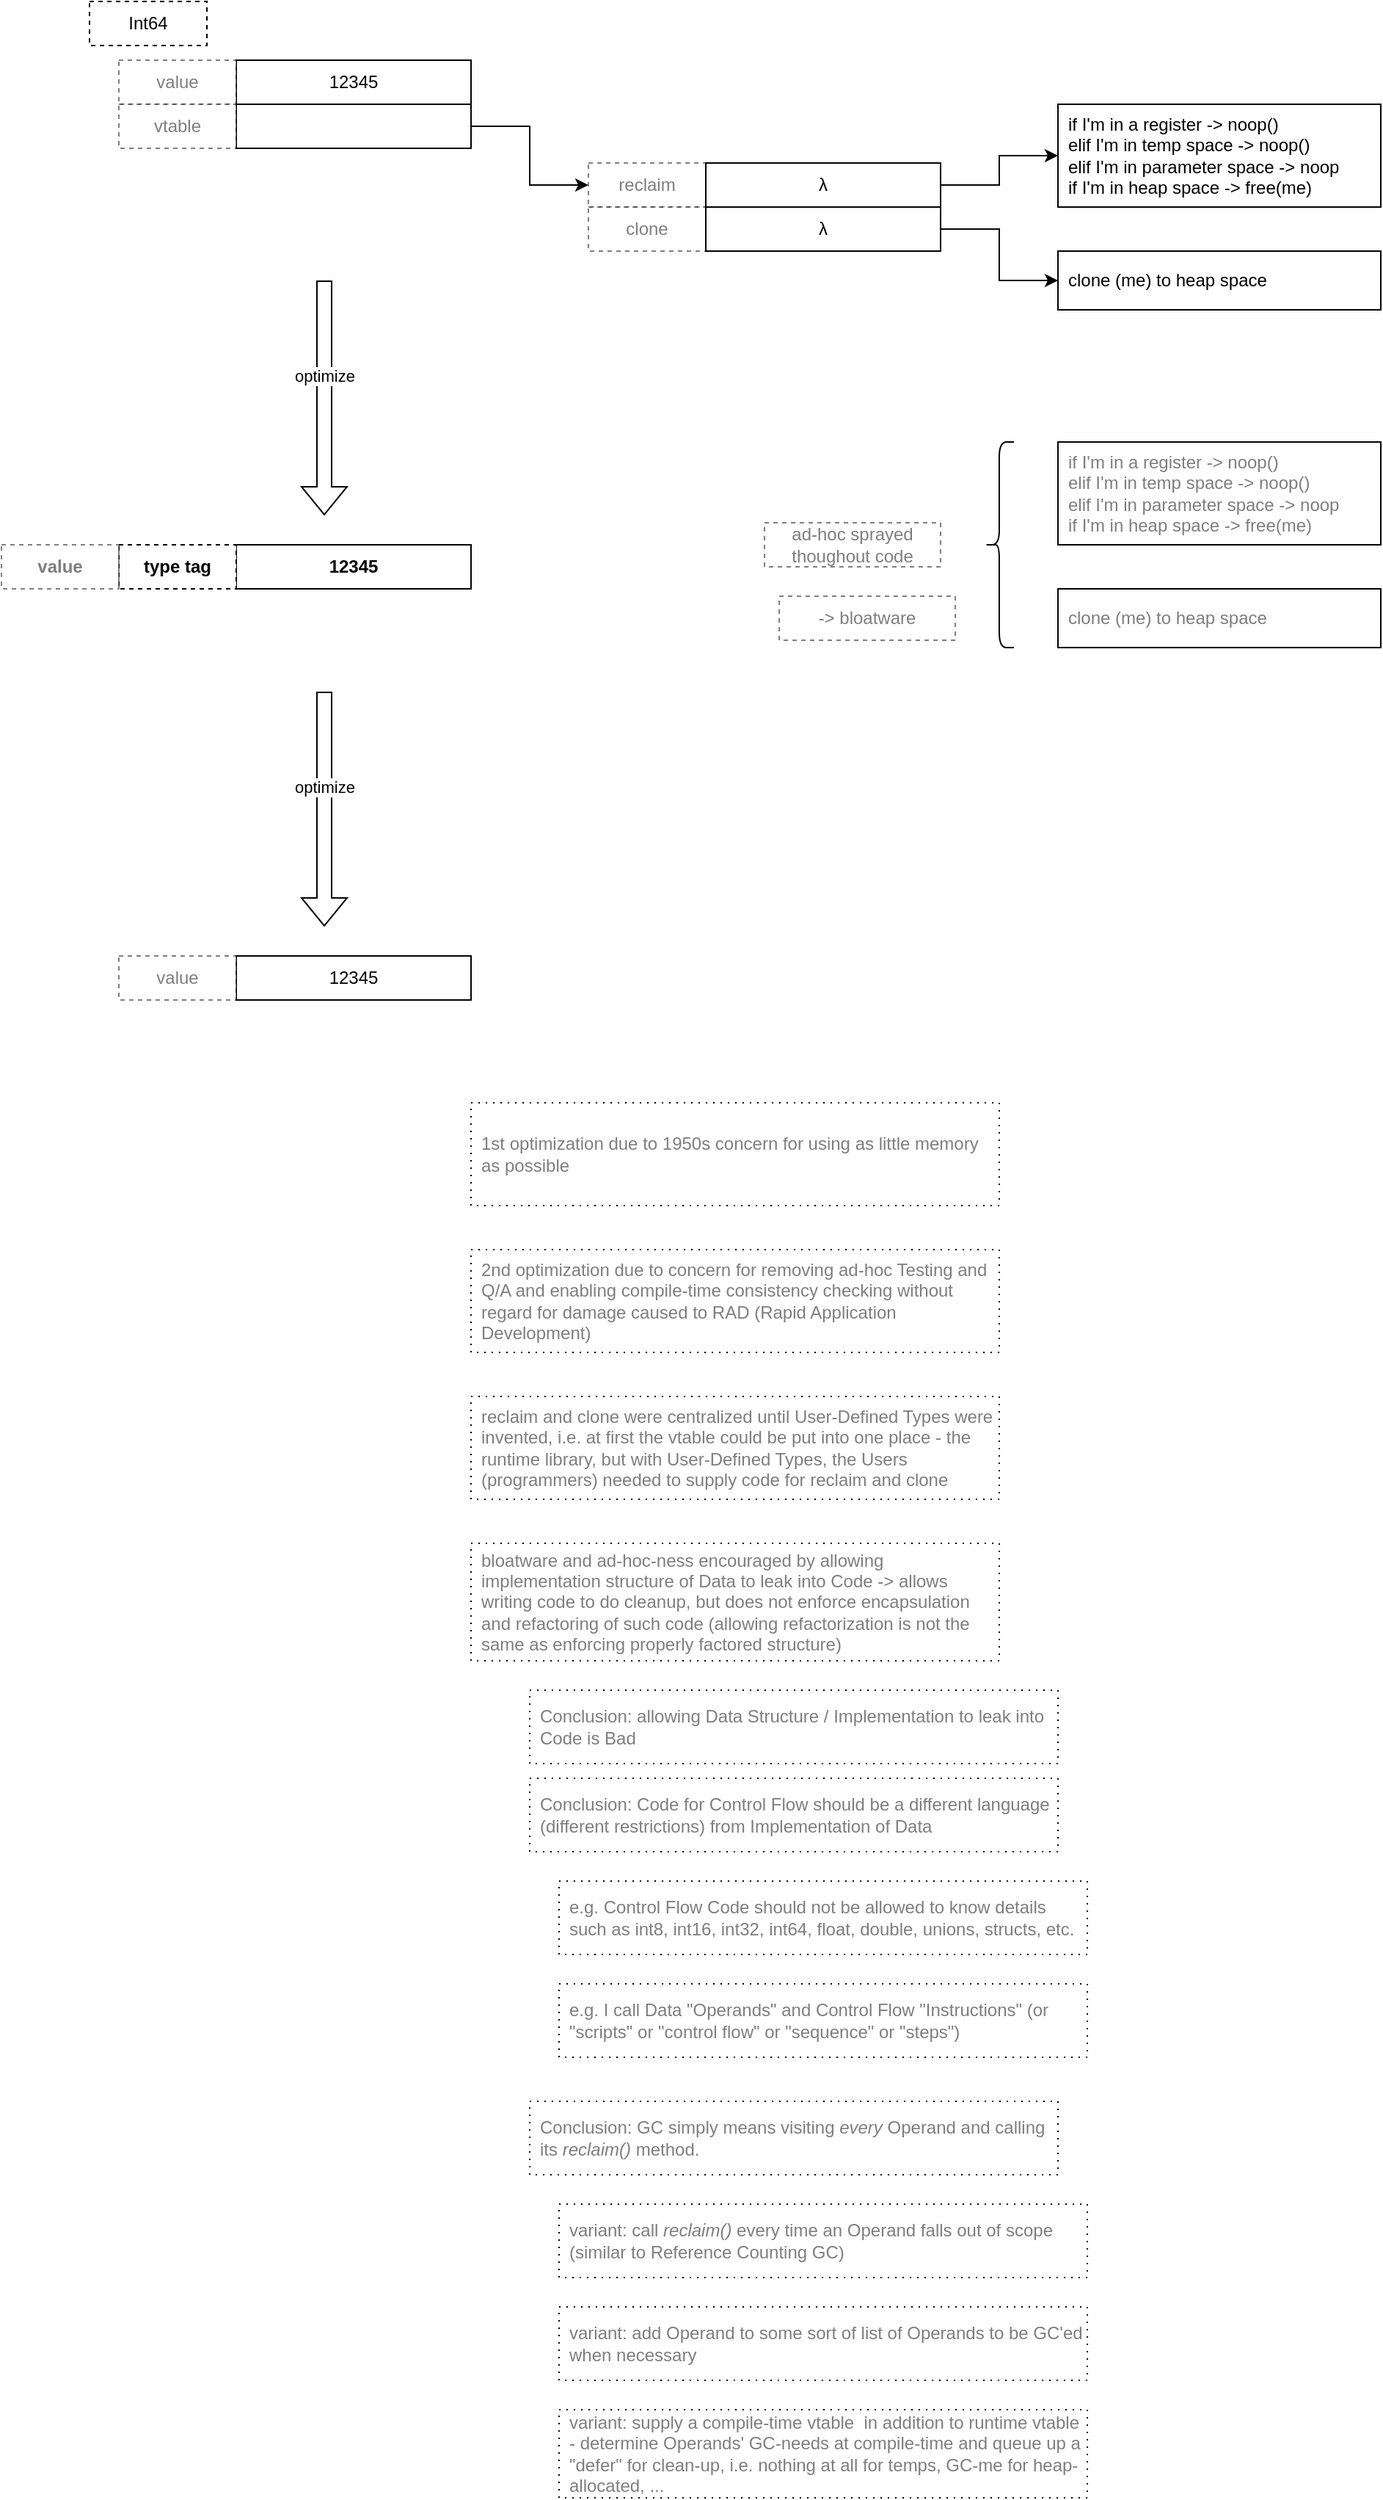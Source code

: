<mxfile version="21.6.5" type="device">
  <diagram name="Page-1" id="Si5my9R0qzAzhGjnDo4z">
    <mxGraphModel dx="1201" dy="717" grid="1" gridSize="10" guides="1" tooltips="1" connect="1" arrows="1" fold="1" page="1" pageScale="1" pageWidth="1100" pageHeight="850" math="0" shadow="0">
      <root>
        <mxCell id="0" />
        <mxCell id="1" parent="0" />
        <mxCell id="elEVweOB6ETJ6EIzHvdu-1" value="12345" style="rounded=0;whiteSpace=wrap;html=1;" vertex="1" parent="1">
          <mxGeometry x="160" y="210" width="160" height="30" as="geometry" />
        </mxCell>
        <mxCell id="elEVweOB6ETJ6EIzHvdu-15" style="edgeStyle=orthogonalEdgeStyle;rounded=0;orthogonalLoop=1;jettySize=auto;html=1;exitX=1;exitY=0.5;exitDx=0;exitDy=0;entryX=0;entryY=0.5;entryDx=0;entryDy=0;" edge="1" parent="1" source="elEVweOB6ETJ6EIzHvdu-4" target="elEVweOB6ETJ6EIzHvdu-5">
          <mxGeometry relative="1" as="geometry" />
        </mxCell>
        <mxCell id="elEVweOB6ETJ6EIzHvdu-4" value="" style="rounded=0;whiteSpace=wrap;html=1;" vertex="1" parent="1">
          <mxGeometry x="160" y="240" width="160" height="30" as="geometry" />
        </mxCell>
        <mxCell id="elEVweOB6ETJ6EIzHvdu-5" value="reclaim" style="rounded=0;whiteSpace=wrap;html=1;dashed=1;opacity=50;textOpacity=50;" vertex="1" parent="1">
          <mxGeometry x="400" y="280" width="80" height="30" as="geometry" />
        </mxCell>
        <mxCell id="elEVweOB6ETJ6EIzHvdu-6" value="clone" style="rounded=0;whiteSpace=wrap;html=1;dashed=1;opacity=50;textOpacity=50;" vertex="1" parent="1">
          <mxGeometry x="400" y="310" width="80" height="30" as="geometry" />
        </mxCell>
        <mxCell id="elEVweOB6ETJ6EIzHvdu-10" style="edgeStyle=orthogonalEdgeStyle;rounded=0;orthogonalLoop=1;jettySize=auto;html=1;exitX=1;exitY=0.5;exitDx=0;exitDy=0;entryX=0;entryY=0.5;entryDx=0;entryDy=0;" edge="1" parent="1" source="elEVweOB6ETJ6EIzHvdu-7" target="elEVweOB6ETJ6EIzHvdu-9">
          <mxGeometry relative="1" as="geometry" />
        </mxCell>
        <mxCell id="elEVweOB6ETJ6EIzHvdu-7" value="λ" style="rounded=0;whiteSpace=wrap;html=1;" vertex="1" parent="1">
          <mxGeometry x="480" y="280" width="160" height="30" as="geometry" />
        </mxCell>
        <mxCell id="elEVweOB6ETJ6EIzHvdu-12" style="edgeStyle=orthogonalEdgeStyle;rounded=0;orthogonalLoop=1;jettySize=auto;html=1;exitX=1;exitY=0.5;exitDx=0;exitDy=0;entryX=0;entryY=0.5;entryDx=0;entryDy=0;" edge="1" parent="1" source="elEVweOB6ETJ6EIzHvdu-8" target="elEVweOB6ETJ6EIzHvdu-11">
          <mxGeometry relative="1" as="geometry" />
        </mxCell>
        <mxCell id="elEVweOB6ETJ6EIzHvdu-8" value="λ" style="rounded=0;whiteSpace=wrap;html=1;" vertex="1" parent="1">
          <mxGeometry x="480" y="310" width="160" height="30" as="geometry" />
        </mxCell>
        <mxCell id="elEVweOB6ETJ6EIzHvdu-9" value="if I&#39;m in a register -&amp;gt; noop()&lt;br&gt;elif I&#39;m in temp space -&amp;gt; noop()&lt;br&gt;elif I&#39;m in parameter space -&amp;gt; noop&lt;br&gt;if I&#39;m in heap space -&amp;gt; free(me)" style="rounded=0;whiteSpace=wrap;html=1;align=left;spacingLeft=5;" vertex="1" parent="1">
          <mxGeometry x="720" y="240" width="220" height="70" as="geometry" />
        </mxCell>
        <mxCell id="elEVweOB6ETJ6EIzHvdu-11" value="clone (me) to heap space" style="rounded=0;whiteSpace=wrap;html=1;align=left;spacingLeft=5;" vertex="1" parent="1">
          <mxGeometry x="720" y="340" width="220" height="40" as="geometry" />
        </mxCell>
        <mxCell id="elEVweOB6ETJ6EIzHvdu-13" value="value" style="rounded=0;whiteSpace=wrap;html=1;dashed=1;opacity=50;textOpacity=50;" vertex="1" parent="1">
          <mxGeometry x="80" y="210" width="80" height="30" as="geometry" />
        </mxCell>
        <mxCell id="elEVweOB6ETJ6EIzHvdu-14" value="vtable" style="rounded=0;whiteSpace=wrap;html=1;dashed=1;opacity=50;textOpacity=50;" vertex="1" parent="1">
          <mxGeometry x="80" y="240" width="80" height="30" as="geometry" />
        </mxCell>
        <mxCell id="elEVweOB6ETJ6EIzHvdu-16" value="12345" style="rounded=0;whiteSpace=wrap;html=1;fontStyle=1" vertex="1" parent="1">
          <mxGeometry x="160" y="540" width="160" height="30" as="geometry" />
        </mxCell>
        <mxCell id="elEVweOB6ETJ6EIzHvdu-25" value="if I&#39;m in a register -&amp;gt; noop()&lt;br&gt;elif I&#39;m in temp space -&amp;gt; noop()&lt;br&gt;elif I&#39;m in parameter space -&amp;gt; noop&lt;br&gt;if I&#39;m in heap space -&amp;gt; free(me)" style="rounded=0;whiteSpace=wrap;html=1;align=left;spacingLeft=5;textOpacity=50;" vertex="1" parent="1">
          <mxGeometry x="720" y="470" width="220" height="70" as="geometry" />
        </mxCell>
        <mxCell id="elEVweOB6ETJ6EIzHvdu-26" value="clone (me) to heap space" style="rounded=0;whiteSpace=wrap;html=1;align=left;spacingLeft=5;textOpacity=50;" vertex="1" parent="1">
          <mxGeometry x="720" y="570" width="220" height="40" as="geometry" />
        </mxCell>
        <mxCell id="elEVweOB6ETJ6EIzHvdu-27" value="type tag" style="rounded=0;whiteSpace=wrap;html=1;dashed=1;fontStyle=1" vertex="1" parent="1">
          <mxGeometry x="80" y="540" width="80" height="30" as="geometry" />
        </mxCell>
        <mxCell id="elEVweOB6ETJ6EIzHvdu-29" value="" style="shape=flexArrow;endArrow=classic;html=1;rounded=0;fontStyle=1" edge="1" parent="1">
          <mxGeometry width="50" height="50" relative="1" as="geometry">
            <mxPoint x="220" y="360" as="sourcePoint" />
            <mxPoint x="220" y="520" as="targetPoint" />
          </mxGeometry>
        </mxCell>
        <mxCell id="elEVweOB6ETJ6EIzHvdu-30" value="optimize" style="edgeLabel;html=1;align=center;verticalAlign=middle;resizable=0;points=[];fontStyle=0" vertex="1" connectable="0" parent="elEVweOB6ETJ6EIzHvdu-29">
          <mxGeometry x="0.312" relative="1" as="geometry">
            <mxPoint y="-40" as="offset" />
          </mxGeometry>
        </mxCell>
        <mxCell id="elEVweOB6ETJ6EIzHvdu-31" value="Int64" style="rounded=0;whiteSpace=wrap;html=1;dashed=1;" vertex="1" parent="1">
          <mxGeometry x="60" y="170" width="80" height="30" as="geometry" />
        </mxCell>
        <mxCell id="elEVweOB6ETJ6EIzHvdu-32" value="" style="shape=curlyBracket;whiteSpace=wrap;html=1;rounded=1;labelPosition=left;verticalLabelPosition=middle;align=right;verticalAlign=middle;textOpacity=50;" vertex="1" parent="1">
          <mxGeometry x="670" y="470" width="20" height="140" as="geometry" />
        </mxCell>
        <mxCell id="elEVweOB6ETJ6EIzHvdu-33" value="ad-hoc sprayed thoughout code" style="rounded=0;whiteSpace=wrap;html=1;dashed=1;opacity=50;textOpacity=50;" vertex="1" parent="1">
          <mxGeometry x="520" y="525" width="120" height="30" as="geometry" />
        </mxCell>
        <mxCell id="elEVweOB6ETJ6EIzHvdu-34" value="-&amp;gt; bloatware" style="rounded=0;whiteSpace=wrap;html=1;dashed=1;opacity=50;textOpacity=50;" vertex="1" parent="1">
          <mxGeometry x="530" y="575" width="120" height="30" as="geometry" />
        </mxCell>
        <mxCell id="elEVweOB6ETJ6EIzHvdu-35" value="12345" style="rounded=0;whiteSpace=wrap;html=1;" vertex="1" parent="1">
          <mxGeometry x="160" y="820" width="160" height="30" as="geometry" />
        </mxCell>
        <mxCell id="elEVweOB6ETJ6EIzHvdu-36" value="value" style="rounded=0;whiteSpace=wrap;html=1;dashed=1;opacity=50;textOpacity=50;" vertex="1" parent="1">
          <mxGeometry x="80" y="820" width="80" height="30" as="geometry" />
        </mxCell>
        <mxCell id="elEVweOB6ETJ6EIzHvdu-37" value="" style="shape=flexArrow;endArrow=classic;html=1;rounded=0;" edge="1" parent="1">
          <mxGeometry width="50" height="50" relative="1" as="geometry">
            <mxPoint x="220" y="640" as="sourcePoint" />
            <mxPoint x="220" y="800" as="targetPoint" />
          </mxGeometry>
        </mxCell>
        <mxCell id="elEVweOB6ETJ6EIzHvdu-38" value="optimize" style="edgeLabel;html=1;align=center;verticalAlign=middle;resizable=0;points=[];" vertex="1" connectable="0" parent="elEVweOB6ETJ6EIzHvdu-37">
          <mxGeometry x="0.312" relative="1" as="geometry">
            <mxPoint y="-40" as="offset" />
          </mxGeometry>
        </mxCell>
        <mxCell id="elEVweOB6ETJ6EIzHvdu-39" value="value" style="rounded=0;whiteSpace=wrap;html=1;dashed=1;opacity=50;textOpacity=50;fontStyle=1" vertex="1" parent="1">
          <mxGeometry y="540" width="80" height="30" as="geometry" />
        </mxCell>
        <mxCell id="elEVweOB6ETJ6EIzHvdu-40" value="1st optimization due to 1950s concern for using as little memory as possible" style="rounded=0;whiteSpace=wrap;html=1;align=left;spacingLeft=5;textOpacity=50;dashed=1;dashPattern=1 4;" vertex="1" parent="1">
          <mxGeometry x="320" y="920" width="360" height="70" as="geometry" />
        </mxCell>
        <mxCell id="elEVweOB6ETJ6EIzHvdu-41" value="2nd optimization due to concern for removing ad-hoc Testing and Q/A and enabling compile-time consistency checking without regard for damage caused to RAD (Rapid Application Development)" style="rounded=0;whiteSpace=wrap;html=1;align=left;spacingLeft=5;textOpacity=50;dashed=1;dashPattern=1 4;" vertex="1" parent="1">
          <mxGeometry x="320" y="1020" width="360" height="70" as="geometry" />
        </mxCell>
        <mxCell id="elEVweOB6ETJ6EIzHvdu-42" value="reclaim and clone were centralized until User-Defined Types were invented, i.e. at first the vtable could be put into one place - the runtime library, but with User-Defined Types, the Users (programmers) needed to supply code for reclaim and clone" style="rounded=0;whiteSpace=wrap;html=1;align=left;spacingLeft=5;textOpacity=50;dashed=1;dashPattern=1 4;" vertex="1" parent="1">
          <mxGeometry x="320" y="1120" width="360" height="70" as="geometry" />
        </mxCell>
        <mxCell id="elEVweOB6ETJ6EIzHvdu-43" value="bloatware and ad-hoc-ness encouraged by allowing implementation structure of Data to leak into Code -&amp;gt; allows writing code to do cleanup, but does not enforce encapsulation and refactoring of such code (allowing refactorization is not the same as enforcing properly factored structure)&amp;nbsp;" style="rounded=0;whiteSpace=wrap;html=1;align=left;spacingLeft=5;textOpacity=50;dashed=1;dashPattern=1 4;" vertex="1" parent="1">
          <mxGeometry x="320" y="1220" width="360" height="80" as="geometry" />
        </mxCell>
        <mxCell id="elEVweOB6ETJ6EIzHvdu-44" value="Conclusion: allowing Data Structure / Implementation to leak into Code is Bad" style="rounded=0;whiteSpace=wrap;html=1;align=left;spacingLeft=5;textOpacity=50;dashed=1;dashPattern=1 4;" vertex="1" parent="1">
          <mxGeometry x="360" y="1320" width="360" height="50" as="geometry" />
        </mxCell>
        <mxCell id="elEVweOB6ETJ6EIzHvdu-45" value="Conclusion: Code for Control Flow should be a different language (different restrictions) from Implementation of Data" style="rounded=0;whiteSpace=wrap;html=1;align=left;spacingLeft=5;textOpacity=50;dashed=1;dashPattern=1 4;" vertex="1" parent="1">
          <mxGeometry x="360" y="1380" width="360" height="50" as="geometry" />
        </mxCell>
        <mxCell id="elEVweOB6ETJ6EIzHvdu-46" value="e.g. Control Flow Code should not be allowed to know details such as int8, int16, int32, int64, float, double, unions, structs, etc." style="rounded=0;whiteSpace=wrap;html=1;align=left;spacingLeft=5;textOpacity=50;dashed=1;dashPattern=1 4;" vertex="1" parent="1">
          <mxGeometry x="380" y="1450" width="360" height="50" as="geometry" />
        </mxCell>
        <mxCell id="elEVweOB6ETJ6EIzHvdu-47" value="e.g. I call Data &quot;Operands&quot; and Control Flow &quot;Instructions&quot; (or &quot;scripts&quot; or &quot;control flow&quot; or &quot;sequence&quot; or &quot;steps&quot;)" style="rounded=0;whiteSpace=wrap;html=1;align=left;spacingLeft=5;textOpacity=50;dashed=1;dashPattern=1 4;" vertex="1" parent="1">
          <mxGeometry x="380" y="1520" width="360" height="50" as="geometry" />
        </mxCell>
        <mxCell id="elEVweOB6ETJ6EIzHvdu-48" value="Conclusion: GC simply means visiting &lt;i&gt;every&lt;/i&gt;&amp;nbsp;Operand and calling its &lt;i&gt;reclaim()&lt;/i&gt;&amp;nbsp;method." style="rounded=0;whiteSpace=wrap;html=1;align=left;spacingLeft=5;textOpacity=50;dashed=1;dashPattern=1 4;" vertex="1" parent="1">
          <mxGeometry x="360" y="1600" width="360" height="50" as="geometry" />
        </mxCell>
        <mxCell id="elEVweOB6ETJ6EIzHvdu-49" value="variant: call &lt;i&gt;reclaim()&lt;/i&gt;&amp;nbsp;every time an Operand falls out of scope (similar to Reference Counting GC)" style="rounded=0;whiteSpace=wrap;html=1;align=left;spacingLeft=5;textOpacity=50;dashed=1;dashPattern=1 4;" vertex="1" parent="1">
          <mxGeometry x="380" y="1670" width="360" height="50" as="geometry" />
        </mxCell>
        <mxCell id="elEVweOB6ETJ6EIzHvdu-50" value="variant: add Operand to some sort of list of Operands to be GC&#39;ed when necessary" style="rounded=0;whiteSpace=wrap;html=1;align=left;spacingLeft=5;textOpacity=50;dashed=1;dashPattern=1 4;" vertex="1" parent="1">
          <mxGeometry x="380" y="1740" width="360" height="50" as="geometry" />
        </mxCell>
        <mxCell id="elEVweOB6ETJ6EIzHvdu-51" value="variant: supply a compile-time vtable&amp;nbsp; in addition to runtime vtable - determine Operands&#39; GC-needs at compile-time and queue up a &quot;defer&quot; for clean-up, i.e. nothing at all for temps, GC-me for heap-allocated, ..." style="rounded=0;whiteSpace=wrap;html=1;align=left;spacingLeft=5;textOpacity=50;dashed=1;dashPattern=1 4;" vertex="1" parent="1">
          <mxGeometry x="380" y="1810" width="360" height="60" as="geometry" />
        </mxCell>
      </root>
    </mxGraphModel>
  </diagram>
</mxfile>
